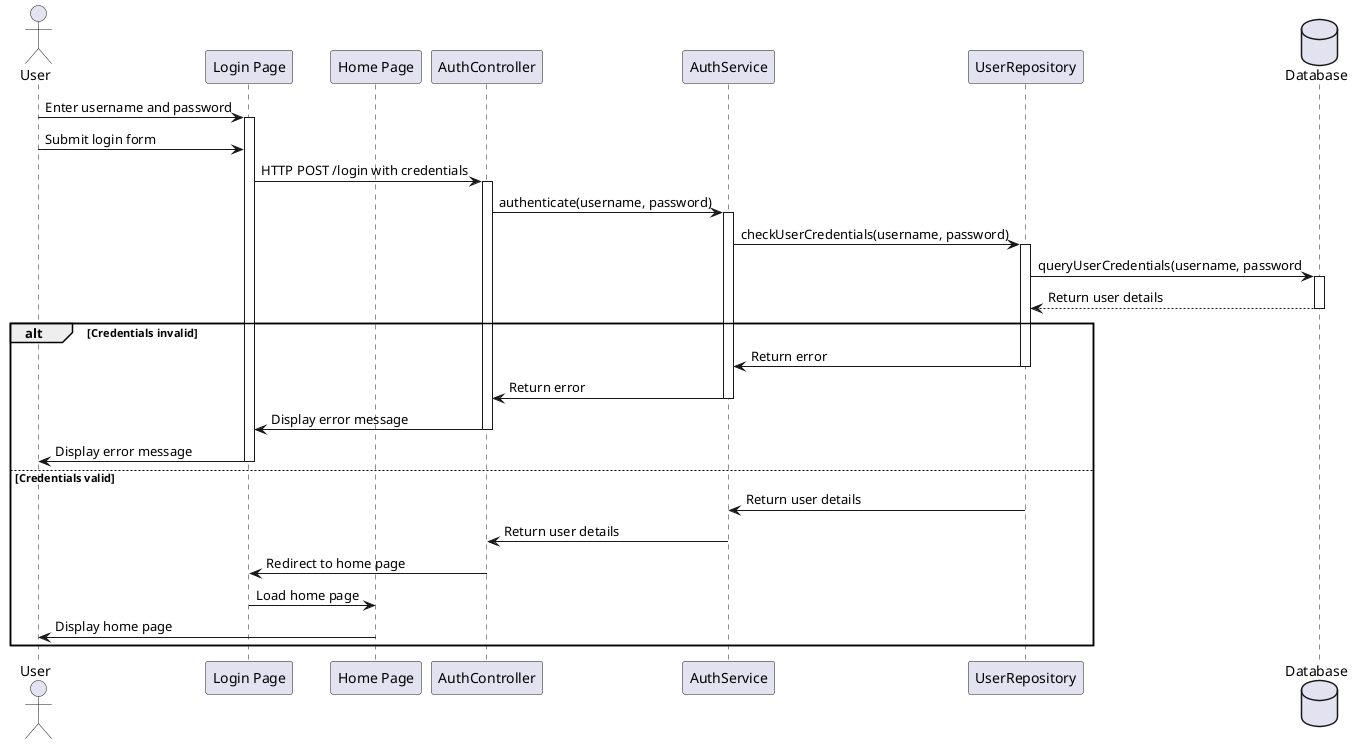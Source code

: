 @startuml

actor User
participant "Login Page" as LoginPage
participant "Home Page" as HomePage
participant "AuthController" as AuthController
participant "AuthService" as AuthService
participant "UserRepository" as UserRepository
database "Database" as Database

User -> LoginPage: Enter username and password
activate LoginPage
User -> LoginPage: Submit login form
LoginPage -> AuthController: HTTP POST /login with credentials
activate AuthController
AuthController -> AuthService: authenticate(username, password)
activate AuthService
AuthService -> UserRepository: checkUserCredentials(username, password)
activate UserRepository
UserRepository -> Database: queryUserCredentials(username, password
activate Database
Database --> UserRepository: Return user details
deactivate Database

alt Credentials invalid
    UserRepository -> AuthService: Return error
    deactivate UserRepository
    AuthService -> AuthController: Return error
    deactivate AuthService
    AuthController -> LoginPage: Display error message
    deactivate AuthController
    LoginPage -> User: Display error message
    deactivate LoginPage
else Credentials valid
    UserRepository -> AuthService: Return user details
    deactivate UserRepository
    AuthService -> AuthController: Return user details
    deactivate AuthService
    AuthController -> LoginPage: Redirect to home page
    deactivate AuthController
    LoginPage -> HomePage: Load home page
    deactivate LoginPage
    HomePage -> User: Display home page
    deactivate HomePage
end

@enduml

